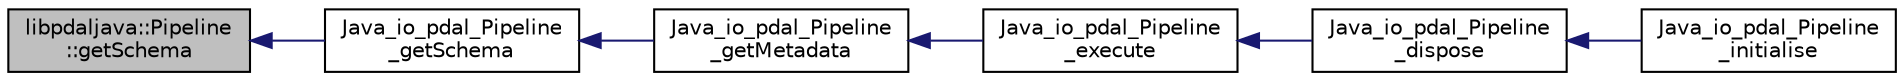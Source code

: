 digraph "libpdaljava::Pipeline::getSchema"
{
  edge [fontname="Helvetica",fontsize="10",labelfontname="Helvetica",labelfontsize="10"];
  node [fontname="Helvetica",fontsize="10",shape=record];
  rankdir="LR";
  Node1 [label="libpdaljava::Pipeline\l::getSchema",height=0.2,width=0.4,color="black", fillcolor="grey75", style="filled", fontcolor="black"];
  Node1 -> Node2 [dir="back",color="midnightblue",fontsize="10",style="solid",fontname="Helvetica"];
  Node2 [label="Java_io_pdal_Pipeline\l_getSchema",height=0.2,width=0.4,color="black", fillcolor="white", style="filled",URL="$io__pdal__Pipeline_8cpp.html#ae6caeca72780b5e3ad792cd5c00df87c"];
  Node2 -> Node3 [dir="back",color="midnightblue",fontsize="10",style="solid",fontname="Helvetica"];
  Node3 [label="Java_io_pdal_Pipeline\l_getMetadata",height=0.2,width=0.4,color="black", fillcolor="white", style="filled",URL="$io__pdal__Pipeline_8cpp.html#a66a0073f40bd33fe176e2e8bacc57d7d"];
  Node3 -> Node4 [dir="back",color="midnightblue",fontsize="10",style="solid",fontname="Helvetica"];
  Node4 [label="Java_io_pdal_Pipeline\l_execute",height=0.2,width=0.4,color="black", fillcolor="white", style="filled",URL="$io__pdal__Pipeline_8cpp.html#a12a870b2859adaaa0556bf0a18f4d13c"];
  Node4 -> Node5 [dir="back",color="midnightblue",fontsize="10",style="solid",fontname="Helvetica"];
  Node5 [label="Java_io_pdal_Pipeline\l_dispose",height=0.2,width=0.4,color="black", fillcolor="white", style="filled",URL="$io__pdal__Pipeline_8cpp.html#a8238e4e6616b338d76b4ed68e533305c"];
  Node5 -> Node6 [dir="back",color="midnightblue",fontsize="10",style="solid",fontname="Helvetica"];
  Node6 [label="Java_io_pdal_Pipeline\l_initialise",height=0.2,width=0.4,color="black", fillcolor="white", style="filled",URL="$io__pdal__Pipeline_8cpp.html#ad7b0833a8c4a23a66bf49021695854ee"];
}
